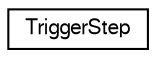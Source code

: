 digraph "Graphical Class Hierarchy"
{
  edge [fontname="FreeSans",fontsize="10",labelfontname="FreeSans",labelfontsize="10"];
  node [fontname="FreeSans",fontsize="10",shape=record];
  rankdir="LR";
  Node0 [label="TriggerStep",height=0.2,width=0.4,color="black", fillcolor="white", style="filled",URL="$structTriggerStep.html"];
}
